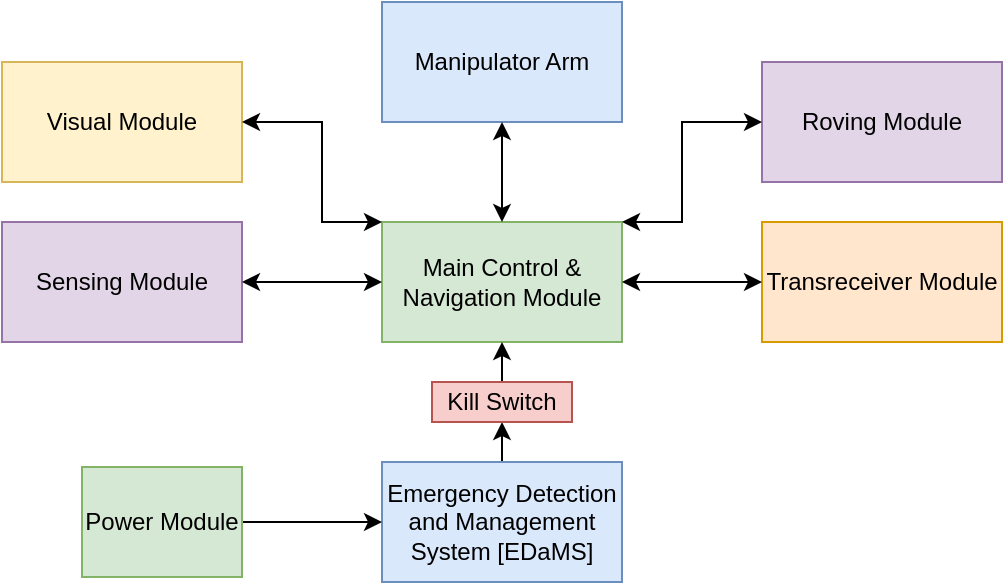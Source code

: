 <mxfile version="22.1.17" type="github">
  <diagram name="Page-1" id="vn5ip6PAoTO57dmFuaZS">
    <mxGraphModel dx="794" dy="412" grid="1" gridSize="10" guides="1" tooltips="1" connect="1" arrows="1" fold="1" page="1" pageScale="1" pageWidth="850" pageHeight="1100" background="#FFFFFF" math="0" shadow="0">
      <root>
        <mxCell id="0" />
        <mxCell id="1" parent="0" />
        <mxCell id="b2Pda920NBCXhlm-IGdl-2" value="Manipulator Arm" style="rounded=0;whiteSpace=wrap;html=1;fillColor=#dae8fc;strokeColor=#6c8ebf;" parent="1" vertex="1">
          <mxGeometry x="330" y="100" width="120" height="60" as="geometry" />
        </mxCell>
        <mxCell id="b2Pda920NBCXhlm-IGdl-3" value="Main Control &amp;amp; Navigation Module" style="rounded=0;whiteSpace=wrap;html=1;fillColor=#d5e8d4;strokeColor=#82b366;" parent="1" vertex="1">
          <mxGeometry x="330" y="210" width="120" height="60" as="geometry" />
        </mxCell>
        <mxCell id="b2Pda920NBCXhlm-IGdl-5" value="Visual Module" style="rounded=0;whiteSpace=wrap;html=1;fillColor=#fff2cc;strokeColor=#d6b656;" parent="1" vertex="1">
          <mxGeometry x="140" y="130" width="120" height="60" as="geometry" />
        </mxCell>
        <mxCell id="b2Pda920NBCXhlm-IGdl-6" value="Sensing Module" style="rounded=0;whiteSpace=wrap;html=1;fillColor=#e1d5e7;strokeColor=#9673a6;" parent="1" vertex="1">
          <mxGeometry x="140" y="210" width="120" height="60" as="geometry" />
        </mxCell>
        <mxCell id="b2Pda920NBCXhlm-IGdl-7" value="Roving Module" style="rounded=0;whiteSpace=wrap;html=1;fillColor=#e1d5e7;strokeColor=#9673a6;" parent="1" vertex="1">
          <mxGeometry x="520" y="130" width="120" height="60" as="geometry" />
        </mxCell>
        <mxCell id="b2Pda920NBCXhlm-IGdl-8" value="Transreceiver Module" style="rounded=0;whiteSpace=wrap;html=1;fillColor=#ffe6cc;strokeColor=#d79b00;" parent="1" vertex="1">
          <mxGeometry x="520" y="210" width="120" height="60" as="geometry" />
        </mxCell>
        <mxCell id="b2Pda920NBCXhlm-IGdl-14" style="edgeStyle=orthogonalEdgeStyle;rounded=0;orthogonalLoop=1;jettySize=auto;html=1;exitX=0.5;exitY=0;exitDx=0;exitDy=0;entryX=0.5;entryY=1;entryDx=0;entryDy=0;" parent="1" source="b2Pda920NBCXhlm-IGdl-9" target="b2Pda920NBCXhlm-IGdl-11" edge="1">
          <mxGeometry relative="1" as="geometry" />
        </mxCell>
        <mxCell id="b2Pda920NBCXhlm-IGdl-9" value="Emergency Detection and Management System [EDaMS]" style="rounded=0;whiteSpace=wrap;html=1;fillColor=#dae8fc;strokeColor=#6c8ebf;" parent="1" vertex="1">
          <mxGeometry x="330" y="330" width="120" height="60" as="geometry" />
        </mxCell>
        <mxCell id="b2Pda920NBCXhlm-IGdl-13" style="edgeStyle=orthogonalEdgeStyle;rounded=0;orthogonalLoop=1;jettySize=auto;html=1;exitX=1;exitY=0.5;exitDx=0;exitDy=0;entryX=0;entryY=0.5;entryDx=0;entryDy=0;" parent="1" source="b2Pda920NBCXhlm-IGdl-10" target="b2Pda920NBCXhlm-IGdl-9" edge="1">
          <mxGeometry relative="1" as="geometry" />
        </mxCell>
        <mxCell id="b2Pda920NBCXhlm-IGdl-10" value="Power Module" style="rounded=0;whiteSpace=wrap;html=1;fillColor=#d5e8d4;strokeColor=#82b366;" parent="1" vertex="1">
          <mxGeometry x="180" y="332.5" width="80" height="55" as="geometry" />
        </mxCell>
        <mxCell id="b2Pda920NBCXhlm-IGdl-15" style="edgeStyle=orthogonalEdgeStyle;rounded=0;orthogonalLoop=1;jettySize=auto;html=1;exitX=0.5;exitY=0;exitDx=0;exitDy=0;entryX=0.5;entryY=1;entryDx=0;entryDy=0;" parent="1" source="b2Pda920NBCXhlm-IGdl-11" target="b2Pda920NBCXhlm-IGdl-3" edge="1">
          <mxGeometry relative="1" as="geometry" />
        </mxCell>
        <mxCell id="b2Pda920NBCXhlm-IGdl-11" value="Kill Switch" style="rounded=0;whiteSpace=wrap;html=1;fillColor=#f8cecc;strokeColor=#b85450;" parent="1" vertex="1">
          <mxGeometry x="355" y="290" width="70" height="20" as="geometry" />
        </mxCell>
        <mxCell id="b2Pda920NBCXhlm-IGdl-18" value="" style="endArrow=classic;startArrow=classic;html=1;rounded=0;entryX=0.5;entryY=1;entryDx=0;entryDy=0;exitX=0.5;exitY=0;exitDx=0;exitDy=0;" parent="1" source="b2Pda920NBCXhlm-IGdl-3" target="b2Pda920NBCXhlm-IGdl-2" edge="1">
          <mxGeometry width="50" height="50" relative="1" as="geometry">
            <mxPoint x="380" y="240" as="sourcePoint" />
            <mxPoint x="430" y="190" as="targetPoint" />
          </mxGeometry>
        </mxCell>
        <mxCell id="b2Pda920NBCXhlm-IGdl-19" value="" style="endArrow=classic;startArrow=classic;html=1;rounded=0;exitX=1;exitY=0.5;exitDx=0;exitDy=0;entryX=0;entryY=0.5;entryDx=0;entryDy=0;" parent="1" source="b2Pda920NBCXhlm-IGdl-3" target="b2Pda920NBCXhlm-IGdl-8" edge="1">
          <mxGeometry width="50" height="50" relative="1" as="geometry">
            <mxPoint x="460" y="250" as="sourcePoint" />
            <mxPoint x="510" y="200" as="targetPoint" />
          </mxGeometry>
        </mxCell>
        <mxCell id="b2Pda920NBCXhlm-IGdl-21" value="" style="endArrow=classic;startArrow=classic;html=1;rounded=0;entryX=1;entryY=0.5;entryDx=0;entryDy=0;exitX=0;exitY=0;exitDx=0;exitDy=0;" parent="1" source="b2Pda920NBCXhlm-IGdl-3" target="b2Pda920NBCXhlm-IGdl-5" edge="1">
          <mxGeometry width="50" height="50" relative="1" as="geometry">
            <mxPoint x="280" y="200" as="sourcePoint" />
            <mxPoint x="330" y="150" as="targetPoint" />
            <Array as="points">
              <mxPoint x="300" y="210" />
              <mxPoint x="300" y="160" />
            </Array>
          </mxGeometry>
        </mxCell>
        <mxCell id="b2Pda920NBCXhlm-IGdl-22" value="" style="endArrow=classic;startArrow=classic;html=1;rounded=0;entryX=0;entryY=0.5;entryDx=0;entryDy=0;" parent="1" target="b2Pda920NBCXhlm-IGdl-7" edge="1">
          <mxGeometry width="50" height="50" relative="1" as="geometry">
            <mxPoint x="450" y="210" as="sourcePoint" />
            <mxPoint x="500" y="160" as="targetPoint" />
            <Array as="points">
              <mxPoint x="480" y="210" />
              <mxPoint x="480" y="160" />
            </Array>
          </mxGeometry>
        </mxCell>
        <mxCell id="QdxPKr7jXKhFrrEYSjRe-3" value="" style="endArrow=classic;startArrow=classic;html=1;rounded=0;entryX=1;entryY=0.5;entryDx=0;entryDy=0;exitX=0;exitY=0.5;exitDx=0;exitDy=0;" parent="1" source="b2Pda920NBCXhlm-IGdl-3" target="b2Pda920NBCXhlm-IGdl-6" edge="1">
          <mxGeometry width="50" height="50" relative="1" as="geometry">
            <mxPoint x="380" y="240" as="sourcePoint" />
            <mxPoint x="430" y="190" as="targetPoint" />
          </mxGeometry>
        </mxCell>
      </root>
    </mxGraphModel>
  </diagram>
</mxfile>
